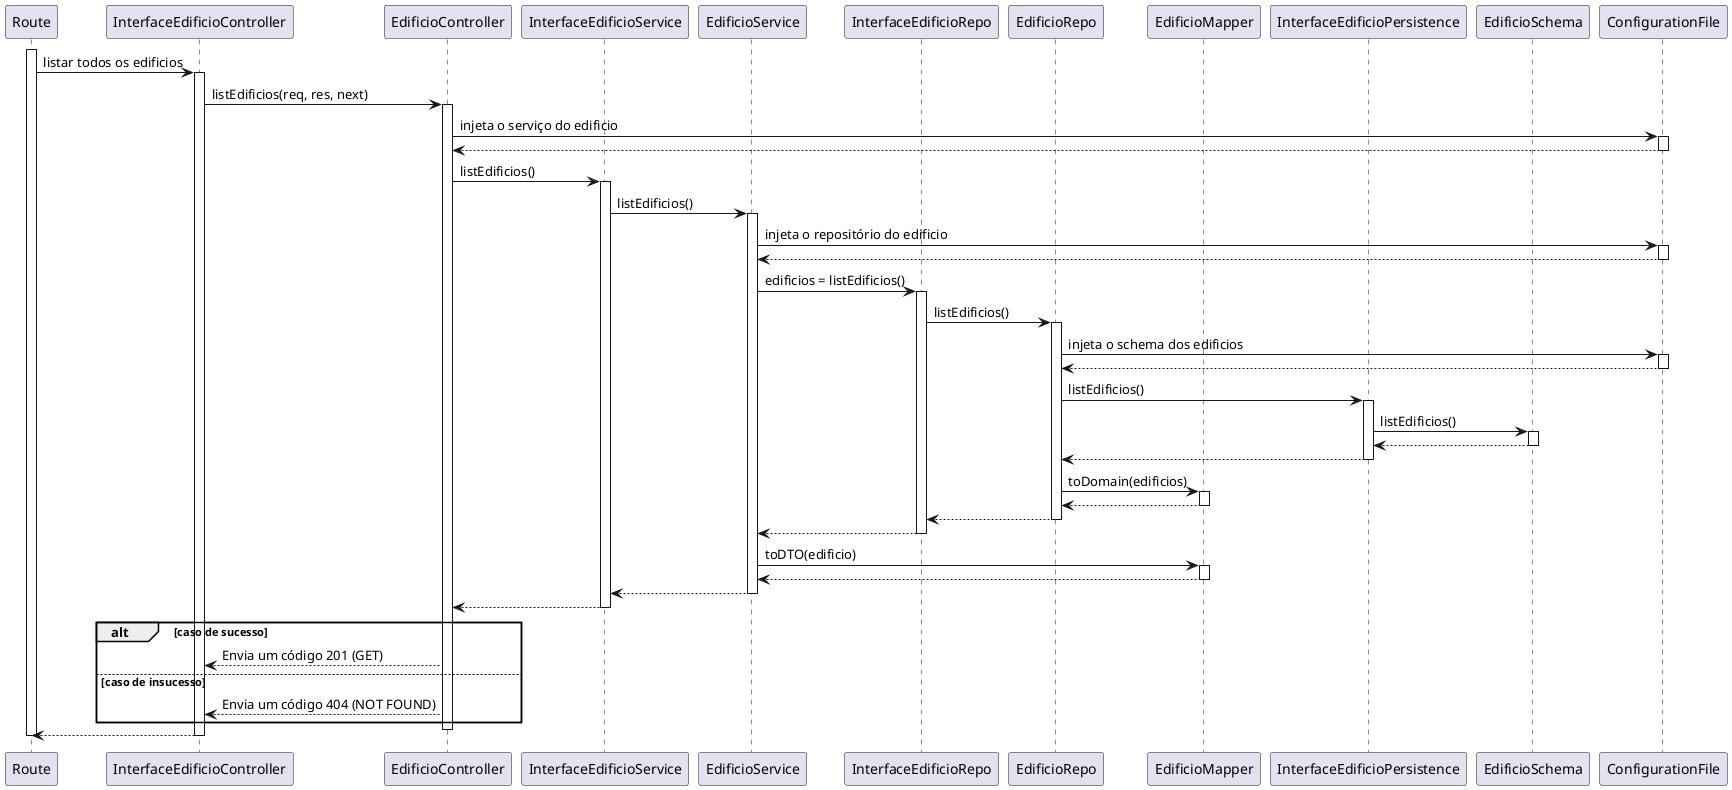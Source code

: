 @startuml sd


participant Route as route
participant InterfaceEdificioController as ictrl
participant EdificioController as ctrl
participant InterfaceEdificioService as isvc
participant EdificioService as svc
participant InterfaceEdificioRepo as irepo
participant EdificioRepo as repo
participant EdificioMapper as mapper
participant InterfaceEdificioPersistence as ischema
participant EdificioSchema as schema
participant ConfigurationFile as conf



activate route
route -> ictrl : listar todos os edificios
activate ictrl
ictrl -> ctrl : listEdificios(req, res, next)
activate ctrl
ctrl -> conf : injeta o serviço do edificio
activate conf
conf --> ctrl
deactivate conf
ctrl -> isvc : listEdificios()
activate isvc
isvc -> svc : listEdificios()
activate svc
svc -> conf : injeta o repositório do edificio
activate conf
conf --> svc
deactivate conf
svc -> irepo : edificios = listEdificios()
activate irepo
irepo -> repo : listEdificios()
activate repo
repo -> conf : injeta o schema dos edificios
activate conf
conf --> repo
deactivate conf
repo -> ischema : listEdificios()
activate ischema
ischema -> schema : listEdificios()
activate schema
schema --> ischema
deactivate schema
deactivate schema
ischema --> repo
deactivate ischema
repo -> mapper: toDomain(edificios)
activate mapper
mapper --> repo
deactivate mapper
repo --> irepo
deactivate repo
irepo --> svc
deactivate irepo
svc -> mapper: toDTO(edificio)
activate mapper
mapper --> svc
deactivate mapper
svc --> isvc
deactivate svc
isvc --> ctrl
deactivate isvc
alt caso de sucesso
    ctrl --> ictrl : Envia um código 201 (GET)
else caso de insucesso
    ctrl --> ictrl : Envia um código 404 (NOT FOUND)
end
deactivate ctrl
ictrl --> route
deactivate ictrl
deactivate route
